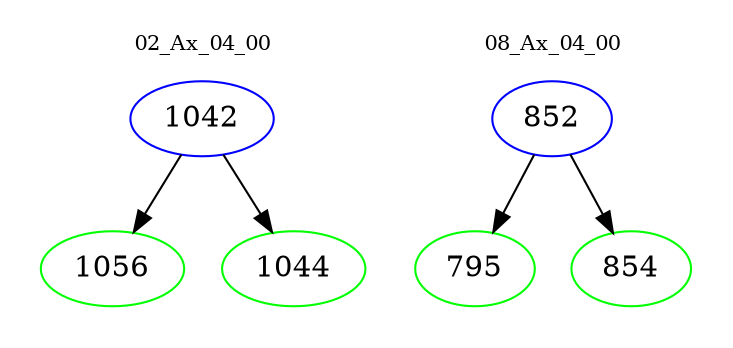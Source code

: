digraph{
subgraph cluster_0 {
color = white
label = "02_Ax_04_00";
fontsize=10;
T0_1042 [label="1042", color="blue"]
T0_1042 -> T0_1056 [color="black"]
T0_1056 [label="1056", color="green"]
T0_1042 -> T0_1044 [color="black"]
T0_1044 [label="1044", color="green"]
}
subgraph cluster_1 {
color = white
label = "08_Ax_04_00";
fontsize=10;
T1_852 [label="852", color="blue"]
T1_852 -> T1_795 [color="black"]
T1_795 [label="795", color="green"]
T1_852 -> T1_854 [color="black"]
T1_854 [label="854", color="green"]
}
}
